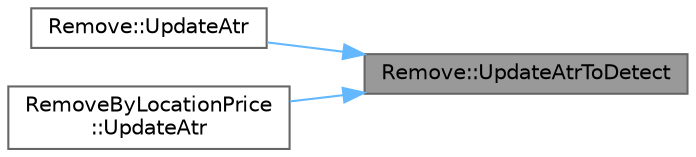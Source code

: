 digraph "Remove::UpdateAtrToDetect"
{
 // LATEX_PDF_SIZE
  bgcolor="transparent";
  edge [fontname=Helvetica,fontsize=10,labelfontname=Helvetica,labelfontsize=10];
  node [fontname=Helvetica,fontsize=10,shape=box,height=0.2,width=0.4];
  rankdir="RL";
  Node1 [id="Node000001",label="Remove::UpdateAtrToDetect",height=0.2,width=0.4,color="gray40", fillcolor="grey60", style="filled", fontcolor="black",tooltip="Updates attributes for DetectOrders and DetectPositions objects."];
  Node1 -> Node2 [id="edge1_Node000001_Node000002",dir="back",color="steelblue1",style="solid",tooltip=" "];
  Node2 [id="Node000002",label="Remove::UpdateAtr",height=0.2,width=0.4,color="grey40", fillcolor="white", style="filled",URL="$class_remove.html#ac031056d9ae56b1ef75a9289e5ce9eed",tooltip="Updates attributes for the Remove class."];
  Node1 -> Node3 [id="edge2_Node000001_Node000003",dir="back",color="steelblue1",style="solid",tooltip=" "];
  Node3 [id="Node000003",label="RemoveByLocationPrice\l::UpdateAtr",height=0.2,width=0.4,color="grey40", fillcolor="white", style="filled",URL="$class_remove_by_location_price.html#a7174bc35b4ce3aacd102ec9e5b21beda",tooltip="Updates attributes for the RemoveByLocationPrice class."];
}
